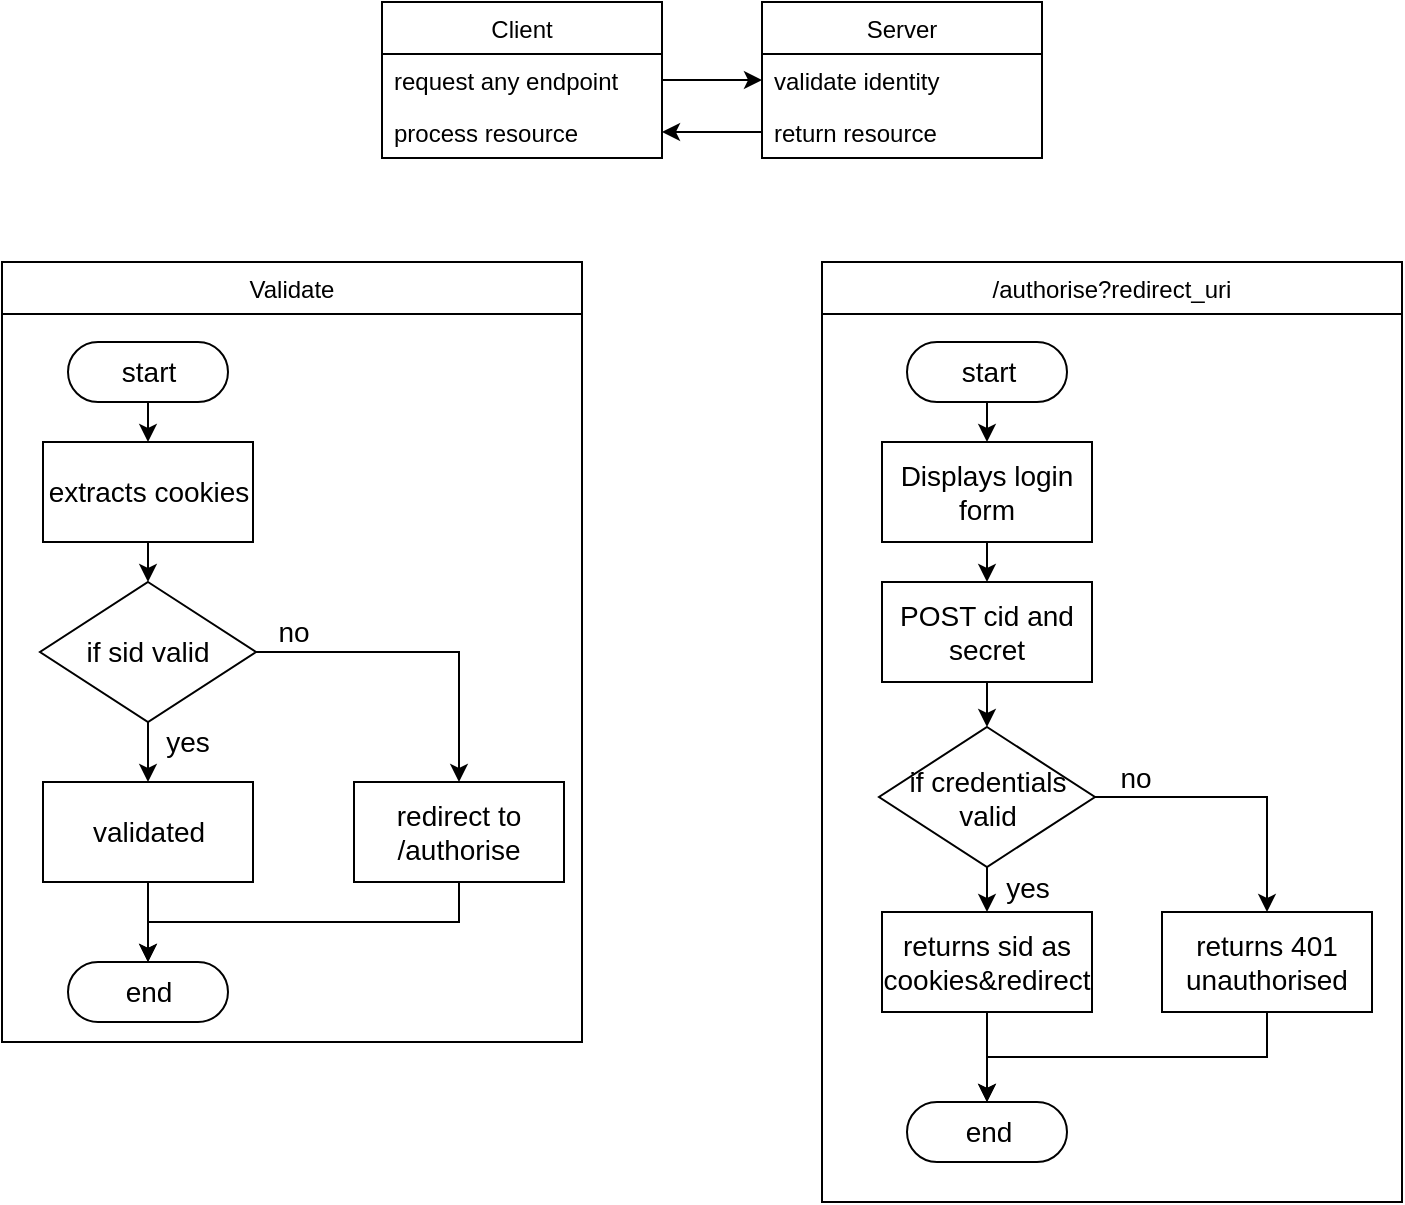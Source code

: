 <mxfile version="12.1.0" type="device" pages="1"><diagram id="ZCu2mSZlMiXwgn6UJVeH" name="Page-1"><mxGraphModel dx="1038" dy="588" grid="1" gridSize="10" guides="1" tooltips="1" connect="1" arrows="1" fold="1" page="1" pageScale="1" pageWidth="827" pageHeight="1169" math="0" shadow="0"><root><mxCell id="0"/><mxCell id="1" parent="0"/><mxCell id="gyPDLhf2Cbo8pVVQnbxm-4" value="Client" style="swimlane;fontStyle=0;childLayout=stackLayout;horizontal=1;startSize=26;fillColor=none;horizontalStack=0;resizeParent=1;resizeParentMax=0;resizeLast=0;collapsible=1;marginBottom=0;" vertex="1" parent="1"><mxGeometry x="210" y="50" width="140" height="78" as="geometry"/></mxCell><mxCell id="gyPDLhf2Cbo8pVVQnbxm-5" value="request any endpoint" style="text;strokeColor=none;fillColor=none;align=left;verticalAlign=top;spacingLeft=4;spacingRight=4;overflow=hidden;rotatable=0;points=[[0,0.5],[1,0.5]];portConstraint=eastwest;" vertex="1" parent="gyPDLhf2Cbo8pVVQnbxm-4"><mxGeometry y="26" width="140" height="26" as="geometry"/></mxCell><mxCell id="gyPDLhf2Cbo8pVVQnbxm-6" value="process resource" style="text;strokeColor=none;fillColor=none;align=left;verticalAlign=top;spacingLeft=4;spacingRight=4;overflow=hidden;rotatable=0;points=[[0,0.5],[1,0.5]];portConstraint=eastwest;" vertex="1" parent="gyPDLhf2Cbo8pVVQnbxm-4"><mxGeometry y="52" width="140" height="26" as="geometry"/></mxCell><mxCell id="gyPDLhf2Cbo8pVVQnbxm-8" value="Server" style="swimlane;fontStyle=0;childLayout=stackLayout;horizontal=1;startSize=26;fillColor=none;horizontalStack=0;resizeParent=1;resizeParentMax=0;resizeLast=0;collapsible=1;marginBottom=0;" vertex="1" parent="1"><mxGeometry x="400" y="50" width="140" height="78" as="geometry"/></mxCell><mxCell id="gyPDLhf2Cbo8pVVQnbxm-9" value="validate identity" style="text;strokeColor=none;fillColor=none;align=left;verticalAlign=top;spacingLeft=4;spacingRight=4;overflow=hidden;rotatable=0;points=[[0,0.5],[1,0.5]];portConstraint=eastwest;" vertex="1" parent="gyPDLhf2Cbo8pVVQnbxm-8"><mxGeometry y="26" width="140" height="26" as="geometry"/></mxCell><mxCell id="gyPDLhf2Cbo8pVVQnbxm-10" value="return resource" style="text;strokeColor=none;fillColor=none;align=left;verticalAlign=top;spacingLeft=4;spacingRight=4;overflow=hidden;rotatable=0;points=[[0,0.5],[1,0.5]];portConstraint=eastwest;" vertex="1" parent="gyPDLhf2Cbo8pVVQnbxm-8"><mxGeometry y="52" width="140" height="26" as="geometry"/></mxCell><mxCell id="gyPDLhf2Cbo8pVVQnbxm-12" style="edgeStyle=orthogonalEdgeStyle;rounded=0;orthogonalLoop=1;jettySize=auto;html=1;exitX=1;exitY=0.5;exitDx=0;exitDy=0;entryX=0;entryY=0.5;entryDx=0;entryDy=0;" edge="1" parent="1" source="gyPDLhf2Cbo8pVVQnbxm-5" target="gyPDLhf2Cbo8pVVQnbxm-9"><mxGeometry relative="1" as="geometry"/></mxCell><mxCell id="gyPDLhf2Cbo8pVVQnbxm-13" style="edgeStyle=orthogonalEdgeStyle;rounded=0;orthogonalLoop=1;jettySize=auto;html=1;exitX=0;exitY=0.5;exitDx=0;exitDy=0;entryX=1;entryY=0.5;entryDx=0;entryDy=0;" edge="1" parent="1" source="gyPDLhf2Cbo8pVVQnbxm-10" target="gyPDLhf2Cbo8pVVQnbxm-6"><mxGeometry relative="1" as="geometry"/></mxCell><mxCell id="gyPDLhf2Cbo8pVVQnbxm-21" style="edgeStyle=orthogonalEdgeStyle;rounded=0;orthogonalLoop=1;jettySize=auto;html=1;exitX=0.5;exitY=0.5;exitDx=0;exitDy=15;exitPerimeter=0;entryX=0.5;entryY=0;entryDx=0;entryDy=0;fontSize=14;" edge="1" parent="1" source="gyPDLhf2Cbo8pVVQnbxm-17" target="gyPDLhf2Cbo8pVVQnbxm-18"><mxGeometry relative="1" as="geometry"/></mxCell><mxCell id="gyPDLhf2Cbo8pVVQnbxm-17" value="start" style="html=1;dashed=0;whitespace=wrap;shape=mxgraph.dfd.start;fontSize=14;" vertex="1" parent="1"><mxGeometry x="53" y="220" width="80" height="30" as="geometry"/></mxCell><mxCell id="gyPDLhf2Cbo8pVVQnbxm-22" style="edgeStyle=orthogonalEdgeStyle;rounded=0;orthogonalLoop=1;jettySize=auto;html=1;exitX=0.5;exitY=1;exitDx=0;exitDy=0;entryX=0.5;entryY=0;entryDx=0;entryDy=0;fontSize=14;" edge="1" parent="1" source="gyPDLhf2Cbo8pVVQnbxm-18" target="gyPDLhf2Cbo8pVVQnbxm-20"><mxGeometry relative="1" as="geometry"/></mxCell><mxCell id="gyPDLhf2Cbo8pVVQnbxm-18" value="extracts cookies" style="html=1;dashed=0;whitespace=wrap;fontSize=14;" vertex="1" parent="1"><mxGeometry x="40.5" y="270" width="105" height="50" as="geometry"/></mxCell><mxCell id="gyPDLhf2Cbo8pVVQnbxm-26" style="edgeStyle=orthogonalEdgeStyle;rounded=0;orthogonalLoop=1;jettySize=auto;html=1;exitX=0.5;exitY=1;exitDx=0;exitDy=0;entryX=0.5;entryY=0;entryDx=0;entryDy=0;fontSize=14;" edge="1" parent="1" source="gyPDLhf2Cbo8pVVQnbxm-20" target="gyPDLhf2Cbo8pVVQnbxm-25"><mxGeometry relative="1" as="geometry"/></mxCell><mxCell id="gyPDLhf2Cbo8pVVQnbxm-20" value="if sid valid" style="rhombus;whiteSpace=wrap;html=1;fontSize=14;" vertex="1" parent="1"><mxGeometry x="39" y="340" width="108" height="70" as="geometry"/></mxCell><mxCell id="gyPDLhf2Cbo8pVVQnbxm-23" value="no" style="text;html=1;strokeColor=none;fillColor=none;align=center;verticalAlign=middle;whiteSpace=wrap;rounded=0;fontSize=14;" vertex="1" parent="1"><mxGeometry x="145.5" y="355" width="40" height="20" as="geometry"/></mxCell><mxCell id="gyPDLhf2Cbo8pVVQnbxm-24" value="yes" style="text;html=1;strokeColor=none;fillColor=none;align=center;verticalAlign=middle;whiteSpace=wrap;rounded=0;fontSize=14;" vertex="1" parent="1"><mxGeometry x="93" y="410" width="40" height="20" as="geometry"/></mxCell><mxCell id="gyPDLhf2Cbo8pVVQnbxm-31" style="edgeStyle=orthogonalEdgeStyle;rounded=0;orthogonalLoop=1;jettySize=auto;html=1;exitX=0.5;exitY=1;exitDx=0;exitDy=0;entryX=0.5;entryY=0.5;entryDx=0;entryDy=-15;entryPerimeter=0;fontSize=14;" edge="1" parent="1" source="gyPDLhf2Cbo8pVVQnbxm-25" target="gyPDLhf2Cbo8pVVQnbxm-30"><mxGeometry relative="1" as="geometry"/></mxCell><mxCell id="gyPDLhf2Cbo8pVVQnbxm-25" value="validated" style="html=1;dashed=0;whitespace=wrap;fontSize=14;" vertex="1" parent="1"><mxGeometry x="40.5" y="440" width="105" height="50" as="geometry"/></mxCell><mxCell id="gyPDLhf2Cbo8pVVQnbxm-28" style="edgeStyle=orthogonalEdgeStyle;rounded=0;orthogonalLoop=1;jettySize=auto;html=1;exitX=1;exitY=0.5;exitDx=0;exitDy=0;entryX=0.5;entryY=0;entryDx=0;entryDy=0;fontSize=14;" edge="1" parent="1" source="gyPDLhf2Cbo8pVVQnbxm-20" target="gyPDLhf2Cbo8pVVQnbxm-27"><mxGeometry relative="1" as="geometry"/></mxCell><mxCell id="gyPDLhf2Cbo8pVVQnbxm-32" style="edgeStyle=orthogonalEdgeStyle;rounded=0;orthogonalLoop=1;jettySize=auto;html=1;exitX=0.5;exitY=1;exitDx=0;exitDy=0;fontSize=14;entryX=0.5;entryY=0.5;entryDx=0;entryDy=-15;entryPerimeter=0;" edge="1" parent="1" source="gyPDLhf2Cbo8pVVQnbxm-27" target="gyPDLhf2Cbo8pVVQnbxm-30"><mxGeometry relative="1" as="geometry"><mxPoint x="238" y="550" as="targetPoint"/></mxGeometry></mxCell><mxCell id="gyPDLhf2Cbo8pVVQnbxm-27" value="redirect to /authorise" style="html=1;dashed=0;whitespace=wrap;fontSize=14;whiteSpace=wrap;" vertex="1" parent="1"><mxGeometry x="196" y="440" width="105" height="50" as="geometry"/></mxCell><mxCell id="gyPDLhf2Cbo8pVVQnbxm-30" value="end" style="html=1;dashed=0;whitespace=wrap;shape=mxgraph.dfd.start;fontSize=14;" vertex="1" parent="1"><mxGeometry x="53" y="530" width="80" height="30" as="geometry"/></mxCell><mxCell id="gyPDLhf2Cbo8pVVQnbxm-33" style="edgeStyle=orthogonalEdgeStyle;rounded=0;orthogonalLoop=1;jettySize=auto;html=1;exitX=0.5;exitY=0.5;exitDx=0;exitDy=15;exitPerimeter=0;entryX=0.5;entryY=0;entryDx=0;entryDy=0;fontSize=14;" edge="1" source="gyPDLhf2Cbo8pVVQnbxm-34" target="gyPDLhf2Cbo8pVVQnbxm-36" parent="1"><mxGeometry relative="1" as="geometry"/></mxCell><mxCell id="gyPDLhf2Cbo8pVVQnbxm-34" value="start" style="html=1;dashed=0;whitespace=wrap;shape=mxgraph.dfd.start;fontSize=14;" vertex="1" parent="1"><mxGeometry x="472.5" y="220" width="80" height="30" as="geometry"/></mxCell><mxCell id="gyPDLhf2Cbo8pVVQnbxm-35" style="edgeStyle=orthogonalEdgeStyle;rounded=0;orthogonalLoop=1;jettySize=auto;html=1;exitX=0.5;exitY=1;exitDx=0;exitDy=0;entryX=0.5;entryY=0;entryDx=0;entryDy=0;fontSize=14;" edge="1" source="gyPDLhf2Cbo8pVVQnbxm-36" target="gyPDLhf2Cbo8pVVQnbxm-42" parent="1"><mxGeometry relative="1" as="geometry"><mxPoint x="513" y="340" as="targetPoint"/></mxGeometry></mxCell><mxCell id="gyPDLhf2Cbo8pVVQnbxm-36" value="Displays login form" style="html=1;dashed=0;whitespace=wrap;fontSize=14;whiteSpace=wrap;" vertex="1" parent="1"><mxGeometry x="460" y="270" width="105" height="50" as="geometry"/></mxCell><mxCell id="gyPDLhf2Cbo8pVVQnbxm-56" style="edgeStyle=orthogonalEdgeStyle;rounded=0;orthogonalLoop=1;jettySize=auto;html=1;exitX=0.5;exitY=1;exitDx=0;exitDy=0;entryX=0.5;entryY=0;entryDx=0;entryDy=0;fontSize=14;" edge="1" parent="1" source="gyPDLhf2Cbo8pVVQnbxm-42" target="gyPDLhf2Cbo8pVVQnbxm-53"><mxGeometry relative="1" as="geometry"/></mxCell><mxCell id="gyPDLhf2Cbo8pVVQnbxm-42" value="POST cid and secret" style="html=1;dashed=0;whitespace=wrap;fontSize=14;whiteSpace=wrap;" vertex="1" parent="1"><mxGeometry x="460" y="340" width="105" height="50" as="geometry"/></mxCell><mxCell id="gyPDLhf2Cbo8pVVQnbxm-46" value="end" style="html=1;dashed=0;whitespace=wrap;shape=mxgraph.dfd.start;fontSize=14;" vertex="1" parent="1"><mxGeometry x="472.5" y="600" width="80" height="30" as="geometry"/></mxCell><mxCell id="gyPDLhf2Cbo8pVVQnbxm-48" value="Validate" style="swimlane;fontStyle=0;childLayout=stackLayout;horizontal=1;startSize=26;fillColor=none;horizontalStack=0;resizeParent=1;resizeParentMax=0;resizeLast=0;collapsible=1;marginBottom=0;" vertex="1" parent="1"><mxGeometry x="20" y="180" width="290" height="390" as="geometry"/></mxCell><mxCell id="gyPDLhf2Cbo8pVVQnbxm-51" value="/authorise?redirect_uri" style="swimlane;fontStyle=0;childLayout=stackLayout;horizontal=1;startSize=26;fillColor=none;horizontalStack=0;resizeParent=1;resizeParentMax=0;resizeLast=0;collapsible=1;marginBottom=0;" vertex="1" parent="1"><mxGeometry x="430" y="180" width="290" height="470" as="geometry"/></mxCell><mxCell id="gyPDLhf2Cbo8pVVQnbxm-59" style="edgeStyle=orthogonalEdgeStyle;rounded=0;orthogonalLoop=1;jettySize=auto;html=1;exitX=0.5;exitY=1;exitDx=0;exitDy=0;entryX=0.5;entryY=0;entryDx=0;entryDy=0;fontSize=14;" edge="1" parent="1" source="gyPDLhf2Cbo8pVVQnbxm-53" target="gyPDLhf2Cbo8pVVQnbxm-58"><mxGeometry relative="1" as="geometry"/></mxCell><mxCell id="gyPDLhf2Cbo8pVVQnbxm-63" style="edgeStyle=orthogonalEdgeStyle;rounded=0;orthogonalLoop=1;jettySize=auto;html=1;exitX=1;exitY=0.5;exitDx=0;exitDy=0;entryX=0.5;entryY=0;entryDx=0;entryDy=0;fontSize=14;" edge="1" parent="1" source="gyPDLhf2Cbo8pVVQnbxm-53" target="gyPDLhf2Cbo8pVVQnbxm-62"><mxGeometry relative="1" as="geometry"/></mxCell><mxCell id="gyPDLhf2Cbo8pVVQnbxm-53" value="if credentials valid" style="rhombus;whiteSpace=wrap;html=1;fontSize=14;" vertex="1" parent="1"><mxGeometry x="458.5" y="412.5" width="108" height="70" as="geometry"/></mxCell><mxCell id="gyPDLhf2Cbo8pVVQnbxm-54" value="no" style="text;html=1;strokeColor=none;fillColor=none;align=center;verticalAlign=middle;whiteSpace=wrap;rounded=0;fontSize=14;" vertex="1" parent="1"><mxGeometry x="566.5" y="427.5" width="40" height="20" as="geometry"/></mxCell><mxCell id="gyPDLhf2Cbo8pVVQnbxm-55" value="yes" style="text;html=1;strokeColor=none;fillColor=none;align=center;verticalAlign=middle;whiteSpace=wrap;rounded=0;fontSize=14;" vertex="1" parent="1"><mxGeometry x="512.5" y="482.5" width="40" height="20" as="geometry"/></mxCell><mxCell id="gyPDLhf2Cbo8pVVQnbxm-61" style="edgeStyle=orthogonalEdgeStyle;rounded=0;orthogonalLoop=1;jettySize=auto;html=1;exitX=0.5;exitY=1;exitDx=0;exitDy=0;entryX=0.5;entryY=0.5;entryDx=0;entryDy=-15;entryPerimeter=0;fontSize=14;" edge="1" parent="1" source="gyPDLhf2Cbo8pVVQnbxm-58" target="gyPDLhf2Cbo8pVVQnbxm-46"><mxGeometry relative="1" as="geometry"/></mxCell><mxCell id="gyPDLhf2Cbo8pVVQnbxm-58" value="returns sid as cookies&amp;amp;redirect" style="html=1;dashed=0;whitespace=wrap;fontSize=14;whiteSpace=wrap;" vertex="1" parent="1"><mxGeometry x="460" y="505" width="105" height="50" as="geometry"/></mxCell><mxCell id="gyPDLhf2Cbo8pVVQnbxm-64" style="edgeStyle=orthogonalEdgeStyle;rounded=0;orthogonalLoop=1;jettySize=auto;html=1;exitX=0.5;exitY=1;exitDx=0;exitDy=0;entryX=0.5;entryY=0.5;entryDx=0;entryDy=-15;entryPerimeter=0;fontSize=14;" edge="1" parent="1" source="gyPDLhf2Cbo8pVVQnbxm-62" target="gyPDLhf2Cbo8pVVQnbxm-46"><mxGeometry relative="1" as="geometry"/></mxCell><mxCell id="gyPDLhf2Cbo8pVVQnbxm-62" value="returns 401 unauthorised" style="html=1;dashed=0;whitespace=wrap;fontSize=14;whiteSpace=wrap;" vertex="1" parent="1"><mxGeometry x="600" y="505" width="105" height="50" as="geometry"/></mxCell></root></mxGraphModel></diagram></mxfile>